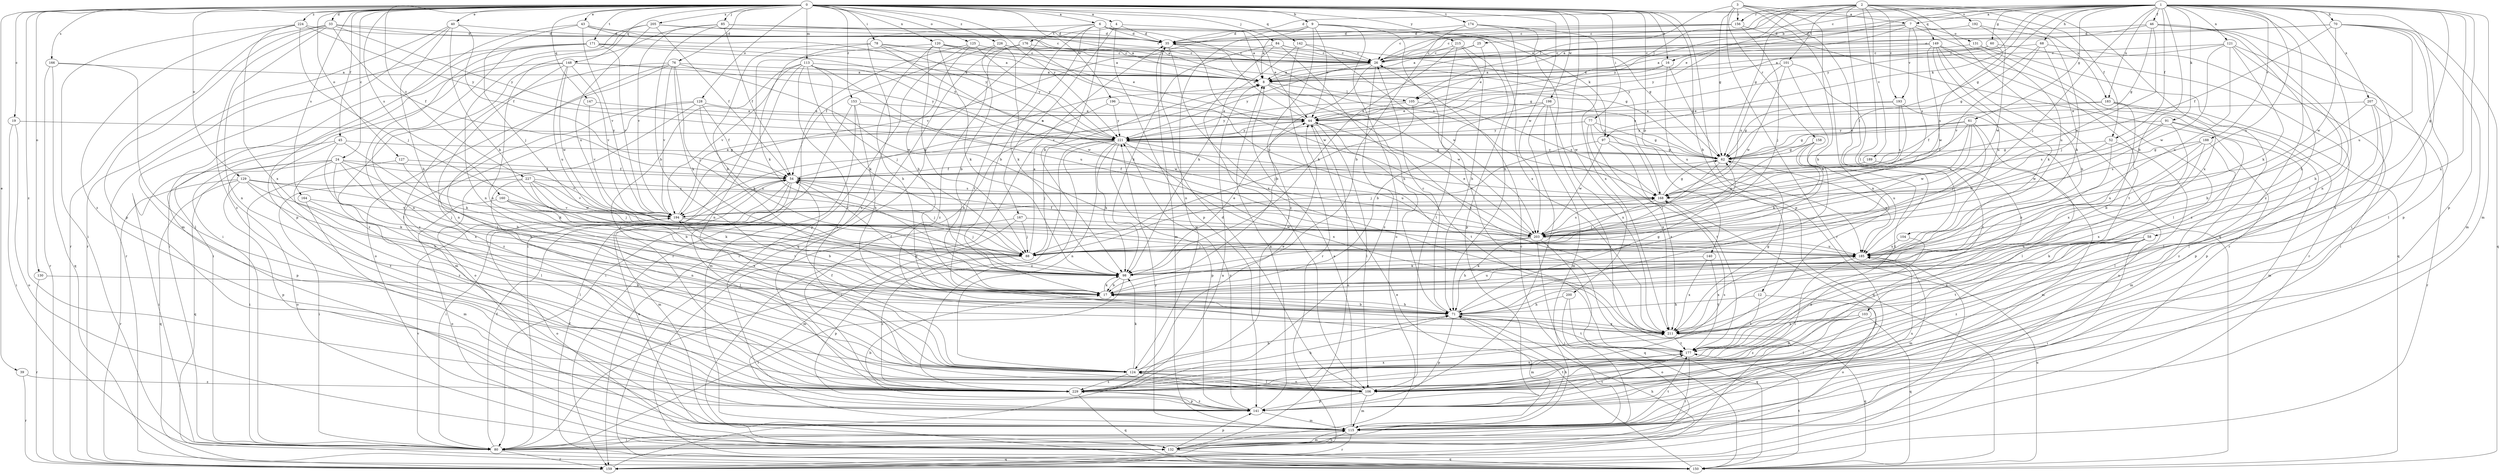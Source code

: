 strict digraph  {
0;
1;
2;
3;
4;
6;
7;
8;
9;
12;
16;
17;
19;
24;
25;
26;
33;
35;
39;
40;
43;
44;
45;
46;
52;
54;
58;
60;
61;
62;
68;
70;
71;
76;
77;
78;
80;
84;
85;
88;
91;
97;
98;
101;
103;
104;
105;
106;
113;
115;
120;
121;
124;
125;
127;
128;
129;
130;
131;
132;
140;
141;
142;
147;
148;
149;
150;
153;
156;
158;
159;
160;
164;
166;
167;
168;
171;
174;
176;
177;
183;
185;
188;
189;
192;
193;
194;
196;
198;
200;
203;
205;
207;
211;
215;
221;
224;
226;
227;
229;
0 -> 4  [label=a];
0 -> 6  [label=a];
0 -> 9  [label=b];
0 -> 12  [label=b];
0 -> 16  [label=b];
0 -> 19  [label=c];
0 -> 24  [label=c];
0 -> 33  [label=d];
0 -> 39  [label=e];
0 -> 40  [label=e];
0 -> 43  [label=e];
0 -> 45  [label=f];
0 -> 76  [label=i];
0 -> 77  [label=i];
0 -> 78  [label=i];
0 -> 84  [label=j];
0 -> 85  [label=j];
0 -> 113  [label=m];
0 -> 120  [label=n];
0 -> 125  [label=o];
0 -> 127  [label=o];
0 -> 128  [label=o];
0 -> 129  [label=o];
0 -> 130  [label=o];
0 -> 140  [label=p];
0 -> 141  [label=p];
0 -> 142  [label=q];
0 -> 147  [label=q];
0 -> 148  [label=q];
0 -> 153  [label=r];
0 -> 160  [label=s];
0 -> 164  [label=s];
0 -> 166  [label=s];
0 -> 171  [label=t];
0 -> 174  [label=t];
0 -> 183  [label=u];
0 -> 196  [label=w];
0 -> 198  [label=w];
0 -> 200  [label=w];
0 -> 203  [label=w];
0 -> 205  [label=x];
0 -> 215  [label=y];
0 -> 221  [label=y];
0 -> 224  [label=z];
0 -> 226  [label=z];
0 -> 227  [label=z];
0 -> 229  [label=z];
1 -> 7  [label=a];
1 -> 16  [label=b];
1 -> 17  [label=b];
1 -> 25  [label=c];
1 -> 26  [label=c];
1 -> 35  [label=d];
1 -> 44  [label=e];
1 -> 46  [label=f];
1 -> 52  [label=f];
1 -> 58  [label=g];
1 -> 60  [label=g];
1 -> 61  [label=g];
1 -> 62  [label=g];
1 -> 68  [label=h];
1 -> 70  [label=h];
1 -> 80  [label=i];
1 -> 88  [label=j];
1 -> 91  [label=k];
1 -> 97  [label=k];
1 -> 115  [label=m];
1 -> 121  [label=n];
1 -> 124  [label=n];
1 -> 141  [label=p];
1 -> 183  [label=u];
1 -> 185  [label=u];
1 -> 188  [label=v];
1 -> 207  [label=x];
1 -> 211  [label=x];
1 -> 221  [label=y];
1 -> 229  [label=z];
2 -> 26  [label=c];
2 -> 52  [label=f];
2 -> 62  [label=g];
2 -> 101  [label=l];
2 -> 103  [label=l];
2 -> 104  [label=l];
2 -> 105  [label=l];
2 -> 149  [label=q];
2 -> 150  [label=q];
2 -> 156  [label=r];
2 -> 189  [label=v];
2 -> 192  [label=v];
2 -> 193  [label=v];
2 -> 211  [label=x];
2 -> 221  [label=y];
3 -> 7  [label=a];
3 -> 62  [label=g];
3 -> 71  [label=h];
3 -> 105  [label=l];
3 -> 124  [label=n];
3 -> 156  [label=r];
3 -> 158  [label=r];
3 -> 159  [label=r];
3 -> 185  [label=u];
4 -> 35  [label=d];
4 -> 44  [label=e];
4 -> 141  [label=p];
4 -> 150  [label=q];
4 -> 167  [label=s];
6 -> 8  [label=a];
6 -> 17  [label=b];
6 -> 35  [label=d];
6 -> 62  [label=g];
6 -> 97  [label=k];
6 -> 98  [label=k];
6 -> 168  [label=s];
6 -> 176  [label=t];
6 -> 177  [label=t];
6 -> 229  [label=z];
7 -> 8  [label=a];
7 -> 26  [label=c];
7 -> 131  [label=o];
7 -> 168  [label=s];
7 -> 185  [label=u];
7 -> 193  [label=v];
7 -> 221  [label=y];
8 -> 105  [label=l];
8 -> 203  [label=w];
8 -> 211  [label=x];
9 -> 35  [label=d];
9 -> 44  [label=e];
9 -> 124  [label=n];
9 -> 132  [label=o];
9 -> 177  [label=t];
9 -> 194  [label=v];
9 -> 211  [label=x];
9 -> 229  [label=z];
12 -> 71  [label=h];
12 -> 132  [label=o];
12 -> 177  [label=t];
16 -> 8  [label=a];
16 -> 62  [label=g];
16 -> 185  [label=u];
16 -> 194  [label=v];
17 -> 54  [label=f];
17 -> 71  [label=h];
17 -> 98  [label=k];
17 -> 185  [label=u];
17 -> 194  [label=v];
19 -> 80  [label=i];
19 -> 132  [label=o];
19 -> 221  [label=y];
24 -> 17  [label=b];
24 -> 54  [label=f];
24 -> 71  [label=h];
24 -> 80  [label=i];
24 -> 106  [label=l];
24 -> 132  [label=o];
24 -> 150  [label=q];
24 -> 194  [label=v];
24 -> 229  [label=z];
25 -> 8  [label=a];
25 -> 26  [label=c];
25 -> 44  [label=e];
26 -> 8  [label=a];
26 -> 17  [label=b];
26 -> 221  [label=y];
26 -> 229  [label=z];
33 -> 26  [label=c];
33 -> 35  [label=d];
33 -> 54  [label=f];
33 -> 124  [label=n];
33 -> 141  [label=p];
33 -> 159  [label=r];
33 -> 221  [label=y];
33 -> 229  [label=z];
35 -> 26  [label=c];
35 -> 115  [label=m];
35 -> 203  [label=w];
35 -> 211  [label=x];
39 -> 159  [label=r];
39 -> 229  [label=z];
40 -> 35  [label=d];
40 -> 54  [label=f];
40 -> 71  [label=h];
40 -> 98  [label=k];
40 -> 115  [label=m];
40 -> 159  [label=r];
43 -> 8  [label=a];
43 -> 35  [label=d];
43 -> 88  [label=j];
43 -> 141  [label=p];
43 -> 194  [label=v];
43 -> 221  [label=y];
44 -> 35  [label=d];
44 -> 106  [label=l];
44 -> 132  [label=o];
44 -> 177  [label=t];
44 -> 221  [label=y];
45 -> 62  [label=g];
45 -> 98  [label=k];
45 -> 141  [label=p];
45 -> 211  [label=x];
45 -> 229  [label=z];
46 -> 8  [label=a];
46 -> 35  [label=d];
46 -> 62  [label=g];
46 -> 71  [label=h];
46 -> 177  [label=t];
46 -> 203  [label=w];
46 -> 229  [label=z];
52 -> 17  [label=b];
52 -> 62  [label=g];
52 -> 106  [label=l];
52 -> 203  [label=w];
54 -> 44  [label=e];
54 -> 80  [label=i];
54 -> 88  [label=j];
54 -> 106  [label=l];
54 -> 115  [label=m];
54 -> 132  [label=o];
54 -> 168  [label=s];
58 -> 80  [label=i];
58 -> 98  [label=k];
58 -> 177  [label=t];
58 -> 185  [label=u];
58 -> 211  [label=x];
58 -> 229  [label=z];
60 -> 26  [label=c];
60 -> 159  [label=r];
60 -> 168  [label=s];
60 -> 221  [label=y];
61 -> 54  [label=f];
61 -> 62  [label=g];
61 -> 88  [label=j];
61 -> 106  [label=l];
61 -> 194  [label=v];
61 -> 203  [label=w];
61 -> 221  [label=y];
62 -> 54  [label=f];
62 -> 88  [label=j];
62 -> 185  [label=u];
62 -> 221  [label=y];
68 -> 26  [label=c];
68 -> 62  [label=g];
68 -> 80  [label=i];
68 -> 88  [label=j];
68 -> 194  [label=v];
70 -> 26  [label=c];
70 -> 35  [label=d];
70 -> 54  [label=f];
70 -> 115  [label=m];
70 -> 141  [label=p];
70 -> 150  [label=q];
70 -> 185  [label=u];
70 -> 203  [label=w];
71 -> 17  [label=b];
71 -> 26  [label=c];
71 -> 62  [label=g];
71 -> 115  [label=m];
71 -> 141  [label=p];
71 -> 177  [label=t];
71 -> 211  [label=x];
76 -> 8  [label=a];
76 -> 88  [label=j];
76 -> 98  [label=k];
76 -> 106  [label=l];
76 -> 132  [label=o];
76 -> 194  [label=v];
76 -> 203  [label=w];
76 -> 229  [label=z];
77 -> 62  [label=g];
77 -> 150  [label=q];
77 -> 177  [label=t];
77 -> 211  [label=x];
77 -> 221  [label=y];
78 -> 17  [label=b];
78 -> 26  [label=c];
78 -> 62  [label=g];
78 -> 98  [label=k];
78 -> 168  [label=s];
78 -> 221  [label=y];
80 -> 54  [label=f];
80 -> 150  [label=q];
80 -> 159  [label=r];
80 -> 194  [label=v];
84 -> 26  [label=c];
84 -> 71  [label=h];
84 -> 98  [label=k];
84 -> 106  [label=l];
84 -> 168  [label=s];
85 -> 8  [label=a];
85 -> 17  [label=b];
85 -> 35  [label=d];
85 -> 54  [label=f];
85 -> 124  [label=n];
85 -> 194  [label=v];
88 -> 8  [label=a];
88 -> 141  [label=p];
88 -> 229  [label=z];
91 -> 17  [label=b];
91 -> 115  [label=m];
91 -> 168  [label=s];
91 -> 203  [label=w];
91 -> 221  [label=y];
91 -> 229  [label=z];
97 -> 62  [label=g];
97 -> 88  [label=j];
97 -> 203  [label=w];
97 -> 211  [label=x];
98 -> 17  [label=b];
98 -> 44  [label=e];
98 -> 80  [label=i];
101 -> 8  [label=a];
101 -> 98  [label=k];
101 -> 168  [label=s];
101 -> 203  [label=w];
101 -> 229  [label=z];
103 -> 106  [label=l];
103 -> 124  [label=n];
103 -> 150  [label=q];
103 -> 211  [label=x];
103 -> 229  [label=z];
104 -> 124  [label=n];
104 -> 185  [label=u];
105 -> 44  [label=e];
105 -> 88  [label=j];
105 -> 168  [label=s];
105 -> 221  [label=y];
106 -> 35  [label=d];
106 -> 115  [label=m];
106 -> 124  [label=n];
106 -> 141  [label=p];
106 -> 177  [label=t];
113 -> 8  [label=a];
113 -> 88  [label=j];
113 -> 98  [label=k];
113 -> 106  [label=l];
113 -> 124  [label=n];
113 -> 185  [label=u];
113 -> 194  [label=v];
113 -> 203  [label=w];
113 -> 229  [label=z];
115 -> 8  [label=a];
115 -> 26  [label=c];
115 -> 71  [label=h];
115 -> 80  [label=i];
115 -> 132  [label=o];
115 -> 159  [label=r];
115 -> 177  [label=t];
115 -> 221  [label=y];
120 -> 8  [label=a];
120 -> 26  [label=c];
120 -> 44  [label=e];
120 -> 71  [label=h];
120 -> 80  [label=i];
120 -> 88  [label=j];
120 -> 98  [label=k];
121 -> 8  [label=a];
121 -> 26  [label=c];
121 -> 71  [label=h];
121 -> 98  [label=k];
121 -> 106  [label=l];
121 -> 185  [label=u];
121 -> 203  [label=w];
124 -> 44  [label=e];
124 -> 54  [label=f];
124 -> 71  [label=h];
124 -> 98  [label=k];
124 -> 106  [label=l];
124 -> 229  [label=z];
125 -> 17  [label=b];
125 -> 26  [label=c];
125 -> 141  [label=p];
125 -> 159  [label=r];
125 -> 221  [label=y];
127 -> 54  [label=f];
127 -> 80  [label=i];
127 -> 98  [label=k];
128 -> 44  [label=e];
128 -> 54  [label=f];
128 -> 98  [label=k];
128 -> 115  [label=m];
128 -> 132  [label=o];
128 -> 229  [label=z];
129 -> 71  [label=h];
129 -> 88  [label=j];
129 -> 98  [label=k];
129 -> 141  [label=p];
129 -> 150  [label=q];
129 -> 159  [label=r];
129 -> 168  [label=s];
130 -> 17  [label=b];
130 -> 159  [label=r];
131 -> 26  [label=c];
131 -> 150  [label=q];
131 -> 229  [label=z];
132 -> 115  [label=m];
132 -> 141  [label=p];
132 -> 150  [label=q];
140 -> 98  [label=k];
140 -> 177  [label=t];
140 -> 211  [label=x];
141 -> 8  [label=a];
141 -> 17  [label=b];
141 -> 115  [label=m];
141 -> 177  [label=t];
141 -> 185  [label=u];
141 -> 221  [label=y];
141 -> 229  [label=z];
142 -> 26  [label=c];
142 -> 98  [label=k];
142 -> 159  [label=r];
142 -> 203  [label=w];
147 -> 44  [label=e];
147 -> 194  [label=v];
148 -> 8  [label=a];
148 -> 80  [label=i];
148 -> 124  [label=n];
148 -> 185  [label=u];
148 -> 194  [label=v];
148 -> 203  [label=w];
148 -> 221  [label=y];
148 -> 229  [label=z];
149 -> 8  [label=a];
149 -> 17  [label=b];
149 -> 26  [label=c];
149 -> 98  [label=k];
149 -> 106  [label=l];
149 -> 177  [label=t];
149 -> 185  [label=u];
149 -> 203  [label=w];
150 -> 35  [label=d];
150 -> 44  [label=e];
150 -> 54  [label=f];
150 -> 177  [label=t];
150 -> 185  [label=u];
153 -> 44  [label=e];
153 -> 71  [label=h];
153 -> 80  [label=i];
153 -> 115  [label=m];
153 -> 203  [label=w];
156 -> 8  [label=a];
156 -> 26  [label=c];
156 -> 35  [label=d];
156 -> 88  [label=j];
156 -> 159  [label=r];
158 -> 62  [label=g];
158 -> 98  [label=k];
158 -> 177  [label=t];
158 -> 185  [label=u];
158 -> 203  [label=w];
159 -> 8  [label=a];
159 -> 71  [label=h];
160 -> 88  [label=j];
160 -> 98  [label=k];
160 -> 132  [label=o];
160 -> 194  [label=v];
160 -> 211  [label=x];
164 -> 106  [label=l];
164 -> 115  [label=m];
164 -> 194  [label=v];
166 -> 8  [label=a];
166 -> 106  [label=l];
166 -> 150  [label=q];
166 -> 159  [label=r];
167 -> 88  [label=j];
167 -> 115  [label=m];
167 -> 150  [label=q];
167 -> 203  [label=w];
168 -> 26  [label=c];
168 -> 62  [label=g];
168 -> 80  [label=i];
168 -> 88  [label=j];
168 -> 194  [label=v];
171 -> 8  [label=a];
171 -> 26  [label=c];
171 -> 80  [label=i];
171 -> 106  [label=l];
171 -> 124  [label=n];
171 -> 159  [label=r];
171 -> 194  [label=v];
171 -> 221  [label=y];
174 -> 17  [label=b];
174 -> 35  [label=d];
174 -> 71  [label=h];
174 -> 159  [label=r];
174 -> 211  [label=x];
176 -> 26  [label=c];
176 -> 159  [label=r];
176 -> 185  [label=u];
176 -> 229  [label=z];
177 -> 80  [label=i];
177 -> 124  [label=n];
183 -> 44  [label=e];
183 -> 54  [label=f];
183 -> 106  [label=l];
183 -> 141  [label=p];
183 -> 211  [label=x];
185 -> 98  [label=k];
185 -> 106  [label=l];
185 -> 115  [label=m];
185 -> 211  [label=x];
188 -> 62  [label=g];
188 -> 115  [label=m];
188 -> 168  [label=s];
188 -> 185  [label=u];
188 -> 211  [label=x];
189 -> 54  [label=f];
189 -> 115  [label=m];
192 -> 35  [label=d];
192 -> 98  [label=k];
192 -> 203  [label=w];
193 -> 44  [label=e];
193 -> 62  [label=g];
193 -> 132  [label=o];
193 -> 168  [label=s];
193 -> 194  [label=v];
194 -> 8  [label=a];
194 -> 17  [label=b];
194 -> 88  [label=j];
194 -> 132  [label=o];
194 -> 203  [label=w];
196 -> 44  [label=e];
196 -> 71  [label=h];
196 -> 221  [label=y];
198 -> 17  [label=b];
198 -> 44  [label=e];
198 -> 106  [label=l];
198 -> 115  [label=m];
198 -> 211  [label=x];
200 -> 71  [label=h];
200 -> 132  [label=o];
200 -> 150  [label=q];
203 -> 44  [label=e];
203 -> 54  [label=f];
203 -> 71  [label=h];
203 -> 80  [label=i];
203 -> 88  [label=j];
203 -> 150  [label=q];
203 -> 168  [label=s];
203 -> 185  [label=u];
205 -> 26  [label=c];
205 -> 35  [label=d];
205 -> 54  [label=f];
205 -> 80  [label=i];
205 -> 124  [label=n];
205 -> 185  [label=u];
207 -> 17  [label=b];
207 -> 44  [label=e];
207 -> 106  [label=l];
207 -> 141  [label=p];
207 -> 159  [label=r];
211 -> 62  [label=g];
211 -> 150  [label=q];
211 -> 177  [label=t];
215 -> 26  [label=c];
215 -> 71  [label=h];
215 -> 98  [label=k];
215 -> 106  [label=l];
215 -> 141  [label=p];
221 -> 62  [label=g];
221 -> 80  [label=i];
221 -> 88  [label=j];
221 -> 98  [label=k];
221 -> 124  [label=n];
221 -> 141  [label=p];
221 -> 185  [label=u];
221 -> 211  [label=x];
221 -> 229  [label=z];
224 -> 35  [label=d];
224 -> 80  [label=i];
224 -> 88  [label=j];
224 -> 211  [label=x];
224 -> 221  [label=y];
224 -> 229  [label=z];
226 -> 17  [label=b];
226 -> 26  [label=c];
226 -> 54  [label=f];
226 -> 62  [label=g];
226 -> 98  [label=k];
227 -> 17  [label=b];
227 -> 80  [label=i];
227 -> 88  [label=j];
227 -> 124  [label=n];
227 -> 168  [label=s];
227 -> 194  [label=v];
227 -> 203  [label=w];
229 -> 71  [label=h];
229 -> 141  [label=p];
229 -> 150  [label=q];
229 -> 168  [label=s];
229 -> 211  [label=x];
}

